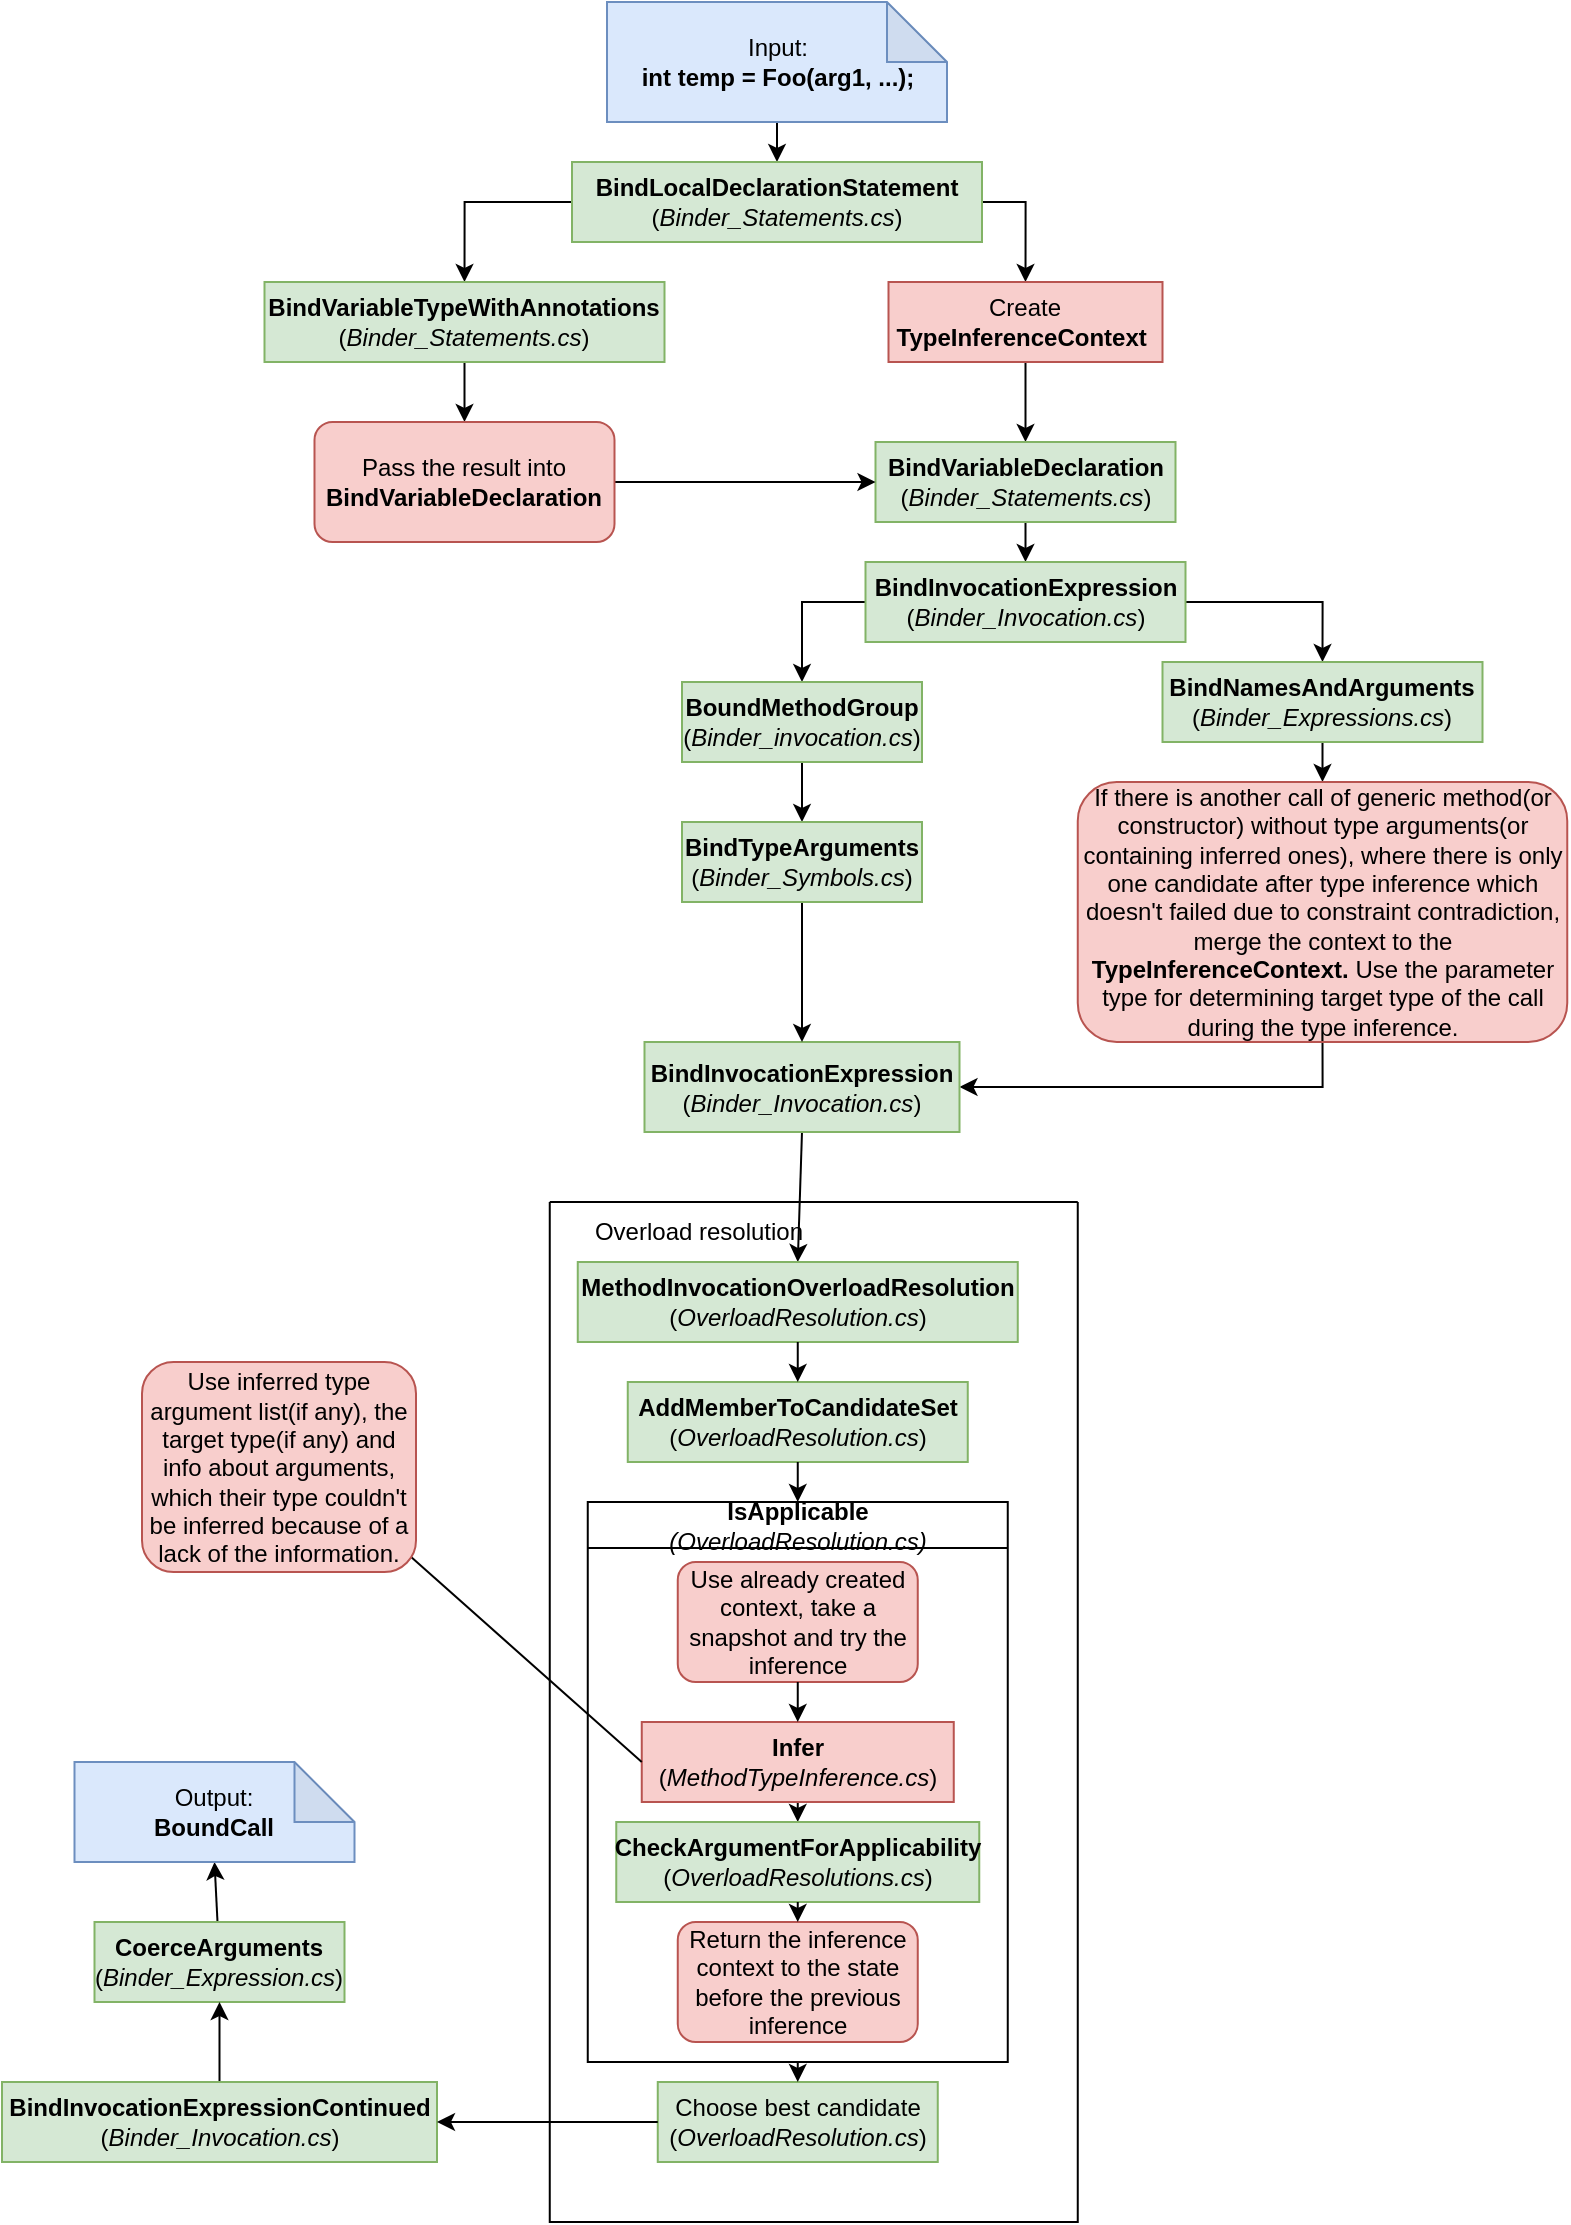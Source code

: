 <mxfile version="21.3.3" type="device">
  <diagram name="Page-1" id="du5PRKcVOTlr9LgR9WWD">
    <mxGraphModel dx="1434" dy="788" grid="1" gridSize="10" guides="1" tooltips="1" connect="1" arrows="1" fold="1" page="1" pageScale="1" pageWidth="827" pageHeight="1169" math="0" shadow="0">
      <root>
        <mxCell id="0" />
        <mxCell id="1" parent="0" />
        <mxCell id="HiPX2ZG_8M-1gJtPcTxc-6" style="edgeStyle=orthogonalEdgeStyle;rounded=0;orthogonalLoop=1;jettySize=auto;html=1;exitX=0.5;exitY=1;exitDx=0;exitDy=0;exitPerimeter=0;entryX=0.5;entryY=0;entryDx=0;entryDy=0;" parent="1" source="HiPX2ZG_8M-1gJtPcTxc-1" target="HiPX2ZG_8M-1gJtPcTxc-2" edge="1">
          <mxGeometry relative="1" as="geometry" />
        </mxCell>
        <mxCell id="HiPX2ZG_8M-1gJtPcTxc-1" value="Input:&lt;br&gt;&lt;b&gt;int temp = Foo(arg1, ...);&lt;/b&gt;" style="shape=note;whiteSpace=wrap;html=1;backgroundOutline=1;darkOpacity=0.05;fillColor=#dae8fc;strokeColor=#6c8ebf;" parent="1" vertex="1">
          <mxGeometry x="322.5" y="20" width="170" height="60" as="geometry" />
        </mxCell>
        <mxCell id="HiPX2ZG_8M-1gJtPcTxc-7" style="rounded=0;orthogonalLoop=1;jettySize=auto;html=1;exitX=0;exitY=0.5;exitDx=0;exitDy=0;entryX=0.5;entryY=0;entryDx=0;entryDy=0;edgeStyle=orthogonalEdgeStyle;" parent="1" source="HiPX2ZG_8M-1gJtPcTxc-2" target="HiPX2ZG_8M-1gJtPcTxc-3" edge="1">
          <mxGeometry relative="1" as="geometry" />
        </mxCell>
        <mxCell id="HiPX2ZG_8M-1gJtPcTxc-8" style="rounded=0;orthogonalLoop=1;jettySize=auto;html=1;exitX=0.5;exitY=1;exitDx=0;exitDy=0;entryX=0.5;entryY=0;entryDx=0;entryDy=0;" parent="1" source="HiPX2ZG_8M-1gJtPcTxc-45" target="HiPX2ZG_8M-1gJtPcTxc-4" edge="1">
          <mxGeometry relative="1" as="geometry" />
        </mxCell>
        <mxCell id="HiPX2ZG_8M-1gJtPcTxc-46" style="rounded=0;orthogonalLoop=1;jettySize=auto;html=1;exitX=1;exitY=0.5;exitDx=0;exitDy=0;entryX=0.5;entryY=0;entryDx=0;entryDy=0;edgeStyle=orthogonalEdgeStyle;" parent="1" source="HiPX2ZG_8M-1gJtPcTxc-2" target="HiPX2ZG_8M-1gJtPcTxc-45" edge="1">
          <mxGeometry relative="1" as="geometry" />
        </mxCell>
        <mxCell id="HiPX2ZG_8M-1gJtPcTxc-2" value="&lt;b&gt;BindLocalDeclarationStatement&lt;/b&gt; (&lt;i&gt;Binder_Statements.cs&lt;/i&gt;)" style="rounded=0;whiteSpace=wrap;html=1;fillColor=#d5e8d4;strokeColor=#82b366;" parent="1" vertex="1">
          <mxGeometry x="305" y="100" width="205" height="40" as="geometry" />
        </mxCell>
        <mxCell id="HiPX2ZG_8M-1gJtPcTxc-48" style="rounded=0;orthogonalLoop=1;jettySize=auto;html=1;exitX=0.5;exitY=1;exitDx=0;exitDy=0;entryX=0.5;entryY=0;entryDx=0;entryDy=0;" parent="1" source="HiPX2ZG_8M-1gJtPcTxc-3" target="HiPX2ZG_8M-1gJtPcTxc-49" edge="1">
          <mxGeometry relative="1" as="geometry" />
        </mxCell>
        <mxCell id="HiPX2ZG_8M-1gJtPcTxc-3" value="&lt;b&gt;BindVariableTypeWithAnnotations&lt;/b&gt;&lt;br&gt;(&lt;i&gt;Binder_Statements.cs&lt;/i&gt;)" style="rounded=0;whiteSpace=wrap;html=1;fillColor=#d5e8d4;strokeColor=#82b366;" parent="1" vertex="1">
          <mxGeometry x="151.25" y="160" width="200" height="40" as="geometry" />
        </mxCell>
        <mxCell id="HiPX2ZG_8M-1gJtPcTxc-9" style="rounded=0;orthogonalLoop=1;jettySize=auto;html=1;exitX=0.5;exitY=1;exitDx=0;exitDy=0;entryX=0.5;entryY=0;entryDx=0;entryDy=0;" parent="1" source="HiPX2ZG_8M-1gJtPcTxc-4" target="HiPX2ZG_8M-1gJtPcTxc-5" edge="1">
          <mxGeometry relative="1" as="geometry" />
        </mxCell>
        <mxCell id="HiPX2ZG_8M-1gJtPcTxc-4" value="&lt;b&gt;BindVariableDeclaration&lt;/b&gt;&lt;br&gt;(&lt;i&gt;Binder_Statements.cs&lt;/i&gt;)" style="rounded=0;whiteSpace=wrap;html=1;fillColor=#d5e8d4;strokeColor=#82b366;" parent="1" vertex="1">
          <mxGeometry x="456.75" y="240" width="150" height="40" as="geometry" />
        </mxCell>
        <mxCell id="HiPX2ZG_8M-1gJtPcTxc-12" style="rounded=0;orthogonalLoop=1;jettySize=auto;html=1;exitX=0;exitY=0.5;exitDx=0;exitDy=0;entryX=0.5;entryY=0;entryDx=0;entryDy=0;edgeStyle=orthogonalEdgeStyle;" parent="1" source="HiPX2ZG_8M-1gJtPcTxc-5" target="HiPX2ZG_8M-1gJtPcTxc-10" edge="1">
          <mxGeometry relative="1" as="geometry" />
        </mxCell>
        <mxCell id="HiPX2ZG_8M-1gJtPcTxc-13" style="rounded=0;orthogonalLoop=1;jettySize=auto;html=1;exitX=1;exitY=0.5;exitDx=0;exitDy=0;entryX=0.5;entryY=0;entryDx=0;entryDy=0;edgeStyle=orthogonalEdgeStyle;" parent="1" source="HiPX2ZG_8M-1gJtPcTxc-5" target="HiPX2ZG_8M-1gJtPcTxc-11" edge="1">
          <mxGeometry relative="1" as="geometry" />
        </mxCell>
        <mxCell id="HiPX2ZG_8M-1gJtPcTxc-5" value="&lt;b&gt;BindInvocationExpression&lt;/b&gt;&lt;br&gt;(&lt;i&gt;Binder_Invocation.cs&lt;/i&gt;)" style="rounded=0;whiteSpace=wrap;html=1;fillColor=#d5e8d4;strokeColor=#82b366;" parent="1" vertex="1">
          <mxGeometry x="451.75" y="300" width="160" height="40" as="geometry" />
        </mxCell>
        <mxCell id="HiPX2ZG_8M-1gJtPcTxc-17" style="rounded=0;orthogonalLoop=1;jettySize=auto;html=1;exitX=0.5;exitY=1;exitDx=0;exitDy=0;entryX=0.5;entryY=0;entryDx=0;entryDy=0;" parent="1" source="HiPX2ZG_8M-1gJtPcTxc-10" target="HiPX2ZG_8M-1gJtPcTxc-16" edge="1">
          <mxGeometry relative="1" as="geometry" />
        </mxCell>
        <mxCell id="HiPX2ZG_8M-1gJtPcTxc-10" value="&lt;b&gt;BoundMethodGroup&lt;/b&gt;&lt;br&gt;(&lt;i&gt;Binder_invocation.cs&lt;/i&gt;)" style="rounded=0;whiteSpace=wrap;html=1;fillColor=#d5e8d4;strokeColor=#82b366;" parent="1" vertex="1">
          <mxGeometry x="360" y="360" width="120" height="40" as="geometry" />
        </mxCell>
        <mxCell id="HiPX2ZG_8M-1gJtPcTxc-19" style="rounded=0;orthogonalLoop=1;jettySize=auto;html=1;exitX=0.5;exitY=1;exitDx=0;exitDy=0;entryX=1;entryY=0.5;entryDx=0;entryDy=0;edgeStyle=orthogonalEdgeStyle;" parent="1" source="HiPX2ZG_8M-1gJtPcTxc-51" target="HiPX2ZG_8M-1gJtPcTxc-14" edge="1">
          <mxGeometry relative="1" as="geometry" />
        </mxCell>
        <mxCell id="HiPX2ZG_8M-1gJtPcTxc-53" style="rounded=0;orthogonalLoop=1;jettySize=auto;html=1;exitX=0.5;exitY=1;exitDx=0;exitDy=0;entryX=0.5;entryY=0;entryDx=0;entryDy=0;" parent="1" source="HiPX2ZG_8M-1gJtPcTxc-11" target="HiPX2ZG_8M-1gJtPcTxc-51" edge="1">
          <mxGeometry relative="1" as="geometry" />
        </mxCell>
        <mxCell id="HiPX2ZG_8M-1gJtPcTxc-11" value="&lt;b&gt;BindNamesAndArguments&lt;/b&gt;&lt;br&gt;(&lt;i&gt;Binder_Expressions.cs&lt;/i&gt;)" style="rounded=0;whiteSpace=wrap;html=1;fillColor=#d5e8d4;strokeColor=#82b366;" parent="1" vertex="1">
          <mxGeometry x="600.25" y="350" width="160" height="40" as="geometry" />
        </mxCell>
        <mxCell id="HiPX2ZG_8M-1gJtPcTxc-21" style="rounded=0;orthogonalLoop=1;jettySize=auto;html=1;exitX=0.5;exitY=1;exitDx=0;exitDy=0;entryX=0.5;entryY=0;entryDx=0;entryDy=0;" parent="1" source="HiPX2ZG_8M-1gJtPcTxc-14" target="HiPX2ZG_8M-1gJtPcTxc-20" edge="1">
          <mxGeometry relative="1" as="geometry" />
        </mxCell>
        <mxCell id="HiPX2ZG_8M-1gJtPcTxc-14" value="&lt;b&gt;BindInvocationExpression&lt;br&gt;&lt;/b&gt;(&lt;i&gt;Binder_Invocation.cs&lt;/i&gt;)" style="rounded=0;whiteSpace=wrap;html=1;fillColor=#d5e8d4;strokeColor=#82b366;" parent="1" vertex="1">
          <mxGeometry x="341.25" y="540" width="157.5" height="45" as="geometry" />
        </mxCell>
        <mxCell id="HiPX2ZG_8M-1gJtPcTxc-18" style="rounded=0;orthogonalLoop=1;jettySize=auto;html=1;exitX=0.5;exitY=1;exitDx=0;exitDy=0;entryX=0.5;entryY=0;entryDx=0;entryDy=0;" parent="1" source="HiPX2ZG_8M-1gJtPcTxc-16" target="HiPX2ZG_8M-1gJtPcTxc-14" edge="1">
          <mxGeometry relative="1" as="geometry" />
        </mxCell>
        <mxCell id="HiPX2ZG_8M-1gJtPcTxc-16" value="&lt;b&gt;BindTypeArguments&lt;/b&gt;&lt;br&gt;(&lt;i&gt;Binder_Symbols.cs&lt;/i&gt;)" style="rounded=0;whiteSpace=wrap;html=1;fillColor=#d5e8d4;strokeColor=#82b366;" parent="1" vertex="1">
          <mxGeometry x="360" y="430" width="120" height="40" as="geometry" />
        </mxCell>
        <mxCell id="HiPX2ZG_8M-1gJtPcTxc-41" style="rounded=0;orthogonalLoop=1;jettySize=auto;html=1;entryX=0.5;entryY=1;entryDx=0;entryDy=0;entryPerimeter=0;" parent="1" source="HiPX2ZG_8M-1gJtPcTxc-34" target="HiPX2ZG_8M-1gJtPcTxc-40" edge="1">
          <mxGeometry relative="1" as="geometry">
            <mxPoint x="206.25" y="1030" as="sourcePoint" />
            <mxPoint x="206.25" y="1010" as="targetPoint" />
          </mxGeometry>
        </mxCell>
        <mxCell id="HiPX2ZG_8M-1gJtPcTxc-34" value="&lt;b&gt;CoerceArguments&lt;/b&gt;&lt;br&gt;(&lt;i&gt;Binder_Expression.cs&lt;/i&gt;)" style="rounded=0;whiteSpace=wrap;html=1;fillColor=#d5e8d4;strokeColor=#82b366;" parent="1" vertex="1">
          <mxGeometry x="66.25" y="980" width="125" height="40" as="geometry" />
        </mxCell>
        <mxCell id="HiPX2ZG_8M-1gJtPcTxc-37" style="rounded=0;orthogonalLoop=1;jettySize=auto;html=1;exitX=0.5;exitY=0;exitDx=0;exitDy=0;entryX=0.5;entryY=1;entryDx=0;entryDy=0;" parent="1" source="HiPX2ZG_8M-1gJtPcTxc-35" target="HiPX2ZG_8M-1gJtPcTxc-34" edge="1">
          <mxGeometry relative="1" as="geometry">
            <mxPoint x="127.5" y="1040" as="sourcePoint" />
            <mxPoint x="127.5" y="1010" as="targetPoint" />
          </mxGeometry>
        </mxCell>
        <mxCell id="HiPX2ZG_8M-1gJtPcTxc-35" value="&lt;b&gt;BindInvocationExpressionContinued&lt;br&gt;&lt;/b&gt;(&lt;i&gt;Binder_Invocation.cs&lt;/i&gt;)" style="rounded=0;whiteSpace=wrap;html=1;fillColor=#d5e8d4;strokeColor=#82b366;" parent="1" vertex="1">
          <mxGeometry x="20" y="1060" width="217.5" height="40" as="geometry" />
        </mxCell>
        <mxCell id="HiPX2ZG_8M-1gJtPcTxc-40" value="Output:&lt;br&gt;&lt;b&gt;BoundCall&lt;/b&gt;" style="shape=note;whiteSpace=wrap;html=1;backgroundOutline=1;darkOpacity=0.05;fillColor=#dae8fc;strokeColor=#6c8ebf;" parent="1" vertex="1">
          <mxGeometry x="56.25" y="900" width="140" height="50" as="geometry" />
        </mxCell>
        <mxCell id="HiPX2ZG_8M-1gJtPcTxc-42" value="" style="swimlane;startSize=0;" parent="1" vertex="1">
          <mxGeometry x="293.88" y="620" width="264" height="510" as="geometry" />
        </mxCell>
        <mxCell id="HiPX2ZG_8M-1gJtPcTxc-43" value="Overload resolution" style="text;html=1;align=center;verticalAlign=middle;resizable=0;points=[];autosize=1;strokeColor=none;fillColor=none;" parent="HiPX2ZG_8M-1gJtPcTxc-42" vertex="1">
          <mxGeometry x="9" width="130" height="30" as="geometry" />
        </mxCell>
        <mxCell id="HiPX2ZG_8M-1gJtPcTxc-20" value="&lt;b&gt;MethodInvocationOverloadResolution&lt;/b&gt;&lt;br&gt;(&lt;i&gt;OverloadResolution.cs&lt;/i&gt;)" style="rounded=0;whiteSpace=wrap;html=1;fillColor=#d5e8d4;strokeColor=#82b366;" parent="HiPX2ZG_8M-1gJtPcTxc-42" vertex="1">
          <mxGeometry x="14" y="30" width="220" height="40" as="geometry" />
        </mxCell>
        <mxCell id="HiPX2ZG_8M-1gJtPcTxc-22" value="&lt;b&gt;AddMemberToCandidateSet&lt;/b&gt;&lt;br&gt;(&lt;i&gt;OverloadResolution.cs&lt;/i&gt;)" style="rounded=0;whiteSpace=wrap;html=1;fillColor=#d5e8d4;strokeColor=#82b366;" parent="HiPX2ZG_8M-1gJtPcTxc-42" vertex="1">
          <mxGeometry x="39" y="90" width="170" height="40" as="geometry" />
        </mxCell>
        <mxCell id="HiPX2ZG_8M-1gJtPcTxc-24" style="rounded=0;orthogonalLoop=1;jettySize=auto;html=1;exitX=0.5;exitY=1;exitDx=0;exitDy=0;entryX=0.5;entryY=0;entryDx=0;entryDy=0;" parent="HiPX2ZG_8M-1gJtPcTxc-42" source="HiPX2ZG_8M-1gJtPcTxc-20" target="HiPX2ZG_8M-1gJtPcTxc-22" edge="1">
          <mxGeometry relative="1" as="geometry" />
        </mxCell>
        <mxCell id="HiPX2ZG_8M-1gJtPcTxc-28" value="IsApplicable&lt;br&gt;&lt;i style=&quot;font-weight: normal;&quot;&gt;(OverloadResolution.cs)&lt;/i&gt;" style="swimlane;whiteSpace=wrap;html=1;" parent="HiPX2ZG_8M-1gJtPcTxc-42" vertex="1">
          <mxGeometry x="19" y="150" width="210" height="280" as="geometry" />
        </mxCell>
        <mxCell id="HiPX2ZG_8M-1gJtPcTxc-30" style="rounded=0;orthogonalLoop=1;jettySize=auto;html=1;exitX=0.5;exitY=1;exitDx=0;exitDy=0;entryX=0.5;entryY=0;entryDx=0;entryDy=0;" parent="HiPX2ZG_8M-1gJtPcTxc-28" source="HiPX2ZG_8M-1gJtPcTxc-26" target="HiPX2ZG_8M-1gJtPcTxc-27" edge="1">
          <mxGeometry relative="1" as="geometry" />
        </mxCell>
        <mxCell id="HiPX2ZG_8M-1gJtPcTxc-26" value="&lt;b&gt;Infer&lt;/b&gt;&lt;br&gt;(&lt;i&gt;MethodTypeInference.cs&lt;/i&gt;)" style="rounded=0;whiteSpace=wrap;html=1;fillColor=#f8cecc;strokeColor=#b85450;" parent="HiPX2ZG_8M-1gJtPcTxc-28" vertex="1">
          <mxGeometry x="27" y="110" width="156" height="40" as="geometry" />
        </mxCell>
        <mxCell id="HiPX2ZG_8M-1gJtPcTxc-27" value="&lt;b&gt;CheckArgumentForApplicability&lt;/b&gt;&lt;br&gt;(&lt;i&gt;OverloadResolutions.cs&lt;/i&gt;)" style="rounded=0;whiteSpace=wrap;html=1;fillColor=#d5e8d4;strokeColor=#82b366;" parent="HiPX2ZG_8M-1gJtPcTxc-28" vertex="1">
          <mxGeometry x="14.25" y="160" width="181.5" height="40" as="geometry" />
        </mxCell>
        <mxCell id="HiPX2ZG_8M-1gJtPcTxc-56" value="Return the inference context to the state before the previous inference" style="rounded=1;whiteSpace=wrap;html=1;fillColor=#f8cecc;strokeColor=#b85450;" parent="HiPX2ZG_8M-1gJtPcTxc-28" vertex="1">
          <mxGeometry x="45" y="210" width="120" height="60" as="geometry" />
        </mxCell>
        <mxCell id="HiPX2ZG_8M-1gJtPcTxc-57" style="rounded=0;orthogonalLoop=1;jettySize=auto;html=1;exitX=0.5;exitY=1;exitDx=0;exitDy=0;entryX=0.5;entryY=0;entryDx=0;entryDy=0;" parent="HiPX2ZG_8M-1gJtPcTxc-28" source="HiPX2ZG_8M-1gJtPcTxc-27" target="HiPX2ZG_8M-1gJtPcTxc-56" edge="1">
          <mxGeometry relative="1" as="geometry" />
        </mxCell>
        <mxCell id="HiPX2ZG_8M-1gJtPcTxc-54" value="Use already created context, take a snapshot and try the inference" style="rounded=1;whiteSpace=wrap;html=1;fillColor=#f8cecc;strokeColor=#b85450;" parent="HiPX2ZG_8M-1gJtPcTxc-28" vertex="1">
          <mxGeometry x="45" y="30" width="120" height="60" as="geometry" />
        </mxCell>
        <mxCell id="HiPX2ZG_8M-1gJtPcTxc-55" style="rounded=0;orthogonalLoop=1;jettySize=auto;html=1;exitX=0.5;exitY=1;exitDx=0;exitDy=0;entryX=0.5;entryY=0;entryDx=0;entryDy=0;" parent="HiPX2ZG_8M-1gJtPcTxc-28" source="HiPX2ZG_8M-1gJtPcTxc-54" target="HiPX2ZG_8M-1gJtPcTxc-26" edge="1">
          <mxGeometry relative="1" as="geometry" />
        </mxCell>
        <mxCell id="HiPX2ZG_8M-1gJtPcTxc-25" style="rounded=0;orthogonalLoop=1;jettySize=auto;html=1;exitX=0.5;exitY=1;exitDx=0;exitDy=0;entryX=0.5;entryY=0;entryDx=0;entryDy=0;" parent="HiPX2ZG_8M-1gJtPcTxc-42" source="HiPX2ZG_8M-1gJtPcTxc-22" target="HiPX2ZG_8M-1gJtPcTxc-28" edge="1">
          <mxGeometry relative="1" as="geometry">
            <mxPoint x="474" y="290" as="targetPoint" />
          </mxGeometry>
        </mxCell>
        <mxCell id="HiPX2ZG_8M-1gJtPcTxc-31" value="Choose best candidate&lt;br&gt;(&lt;i&gt;OverloadResolution.cs&lt;/i&gt;)" style="rounded=0;whiteSpace=wrap;html=1;fillColor=#d5e8d4;strokeColor=#82b366;" parent="HiPX2ZG_8M-1gJtPcTxc-42" vertex="1">
          <mxGeometry x="54" y="440" width="140" height="40" as="geometry" />
        </mxCell>
        <mxCell id="HiPX2ZG_8M-1gJtPcTxc-33" style="rounded=0;orthogonalLoop=1;jettySize=auto;html=1;exitX=0.5;exitY=1;exitDx=0;exitDy=0;entryX=0.5;entryY=0;entryDx=0;entryDy=0;" parent="HiPX2ZG_8M-1gJtPcTxc-42" source="HiPX2ZG_8M-1gJtPcTxc-28" target="HiPX2ZG_8M-1gJtPcTxc-31" edge="1">
          <mxGeometry relative="1" as="geometry" />
        </mxCell>
        <mxCell id="HiPX2ZG_8M-1gJtPcTxc-36" style="rounded=0;orthogonalLoop=1;jettySize=auto;html=1;entryX=1;entryY=0.5;entryDx=0;entryDy=0;exitX=0;exitY=0.5;exitDx=0;exitDy=0;" parent="1" source="HiPX2ZG_8M-1gJtPcTxc-31" target="HiPX2ZG_8M-1gJtPcTxc-35" edge="1">
          <mxGeometry relative="1" as="geometry">
            <mxPoint x="358.75" y="1080" as="targetPoint" />
            <mxPoint x="495.25" y="1100" as="sourcePoint" />
          </mxGeometry>
        </mxCell>
        <mxCell id="HiPX2ZG_8M-1gJtPcTxc-45" value="Create &lt;b&gt;TypeInferenceContext&lt;/b&gt;&amp;nbsp;" style="rounded=0;whiteSpace=wrap;html=1;fillColor=#f8cecc;strokeColor=#b85450;" parent="1" vertex="1">
          <mxGeometry x="463.25" y="160" width="137" height="40" as="geometry" />
        </mxCell>
        <mxCell id="HiPX2ZG_8M-1gJtPcTxc-50" style="rounded=0;orthogonalLoop=1;jettySize=auto;html=1;exitX=1;exitY=0.5;exitDx=0;exitDy=0;entryX=0;entryY=0.5;entryDx=0;entryDy=0;" parent="1" target="HiPX2ZG_8M-1gJtPcTxc-4" edge="1" source="HiPX2ZG_8M-1gJtPcTxc-49">
          <mxGeometry relative="1" as="geometry">
            <mxPoint x="365.25" y="240" as="sourcePoint" />
          </mxGeometry>
        </mxCell>
        <mxCell id="HiPX2ZG_8M-1gJtPcTxc-49" value="Pass the result into &lt;b&gt;BindVariableDeclaration&lt;/b&gt;" style="rounded=1;whiteSpace=wrap;html=1;fillColor=#f8cecc;strokeColor=#b85450;" parent="1" vertex="1">
          <mxGeometry x="176.25" y="230" width="150" height="60" as="geometry" />
        </mxCell>
        <mxCell id="HiPX2ZG_8M-1gJtPcTxc-51" value="If there is another call of generic method(or constructor) without type arguments(or containing inferred ones), where there is only one candidate after type inference which doesn&#39;t failed due to constraint contradiction, merge the context to the &lt;b&gt;TypeInferenceContext.&lt;/b&gt;&amp;nbsp;Use the parameter type for determining target type of the call during the type inference." style="rounded=1;whiteSpace=wrap;html=1;fillColor=#f8cecc;strokeColor=#b85450;" parent="1" vertex="1">
          <mxGeometry x="557.88" y="410" width="244.75" height="130" as="geometry" />
        </mxCell>
        <mxCell id="HiPX2ZG_8M-1gJtPcTxc-59" style="rounded=0;orthogonalLoop=1;jettySize=auto;html=1;exitX=0.971;exitY=0.916;exitDx=0;exitDy=0;entryX=0;entryY=0.5;entryDx=0;entryDy=0;endArrow=none;endFill=0;exitPerimeter=0;" parent="1" source="HiPX2ZG_8M-1gJtPcTxc-58" target="HiPX2ZG_8M-1gJtPcTxc-26" edge="1">
          <mxGeometry relative="1" as="geometry" />
        </mxCell>
        <mxCell id="HiPX2ZG_8M-1gJtPcTxc-58" value="Use inferred type argument list(if any), the target type(if any) and info about arguments, which their type couldn&#39;t be inferred because of a lack of the information." style="rounded=1;whiteSpace=wrap;html=1;fillColor=#f8cecc;strokeColor=#b85450;" parent="1" vertex="1">
          <mxGeometry x="90" y="700" width="137" height="105" as="geometry" />
        </mxCell>
      </root>
    </mxGraphModel>
  </diagram>
</mxfile>
